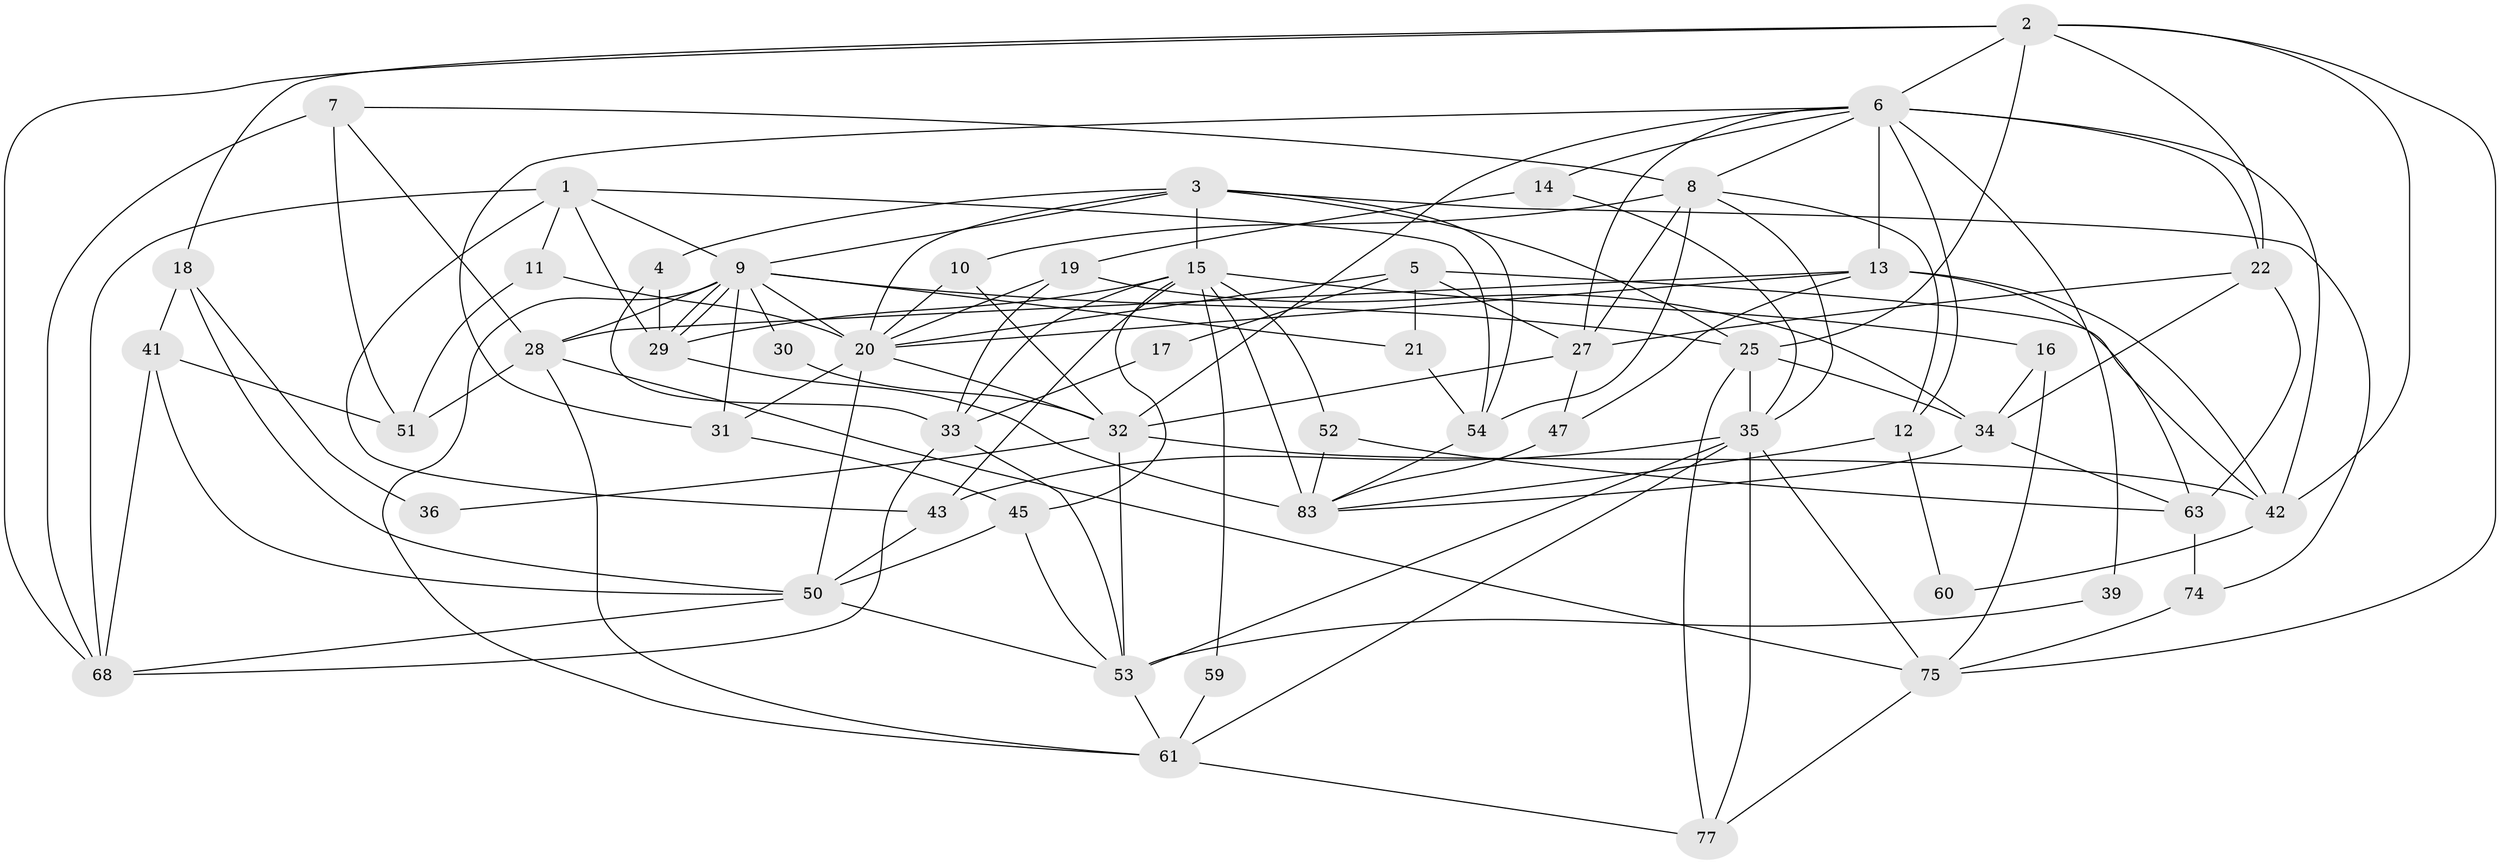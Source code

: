 // Generated by graph-tools (version 1.1) at 2025/24/03/03/25 07:24:03]
// undirected, 53 vertices, 135 edges
graph export_dot {
graph [start="1"]
  node [color=gray90,style=filled];
  1 [super="+79"];
  2 [super="+65"];
  3 [super="+49"];
  4;
  5 [super="+24"];
  6 [super="+37"];
  7 [super="+48"];
  8 [super="+76"];
  9 [super="+26"];
  10 [super="+71"];
  11;
  12;
  13 [super="+72"];
  14;
  15 [super="+23"];
  16;
  17;
  18;
  19;
  20 [super="+64"];
  21;
  22 [super="+80"];
  25 [super="+56"];
  27 [super="+81"];
  28 [super="+38"];
  29;
  30;
  31 [super="+44"];
  32 [super="+57"];
  33 [super="+40"];
  34 [super="+62"];
  35 [super="+55"];
  36;
  39;
  41 [super="+46"];
  42 [super="+69"];
  43 [super="+58"];
  45;
  47;
  50 [super="+67"];
  51;
  52;
  53 [super="+66"];
  54 [super="+70"];
  59;
  60;
  61 [super="+78"];
  63 [super="+73"];
  68;
  74;
  75 [super="+82"];
  77;
  83 [super="+84"];
  1 -- 9;
  1 -- 29;
  1 -- 68;
  1 -- 43;
  1 -- 11;
  1 -- 54;
  2 -- 22;
  2 -- 68;
  2 -- 18;
  2 -- 6;
  2 -- 42;
  2 -- 75;
  2 -- 25;
  3 -- 74;
  3 -- 20;
  3 -- 54;
  3 -- 9;
  3 -- 4;
  3 -- 15;
  3 -- 25;
  4 -- 29;
  4 -- 33;
  5 -- 21;
  5 -- 27;
  5 -- 17;
  5 -- 42;
  5 -- 20;
  6 -- 31;
  6 -- 14;
  6 -- 39;
  6 -- 42;
  6 -- 12;
  6 -- 22;
  6 -- 32;
  6 -- 13;
  6 -- 27;
  6 -- 8;
  7 -- 28;
  7 -- 68;
  7 -- 8;
  7 -- 51;
  8 -- 27;
  8 -- 10;
  8 -- 35;
  8 -- 54;
  8 -- 12;
  9 -- 29;
  9 -- 29;
  9 -- 21;
  9 -- 25;
  9 -- 30;
  9 -- 20;
  9 -- 31 [weight=2];
  9 -- 28;
  9 -- 61;
  10 -- 20 [weight=2];
  10 -- 32;
  11 -- 20;
  11 -- 51;
  12 -- 83;
  12 -- 60;
  13 -- 28;
  13 -- 47;
  13 -- 42;
  13 -- 63;
  13 -- 20;
  14 -- 19;
  14 -- 35;
  15 -- 29;
  15 -- 33;
  15 -- 43;
  15 -- 45;
  15 -- 16;
  15 -- 52;
  15 -- 59;
  15 -- 83;
  16 -- 75;
  16 -- 34;
  17 -- 33;
  18 -- 50;
  18 -- 36;
  18 -- 41;
  19 -- 34;
  19 -- 33;
  19 -- 20;
  20 -- 32;
  20 -- 50;
  20 -- 31;
  21 -- 54;
  22 -- 27;
  22 -- 34;
  22 -- 63;
  25 -- 34;
  25 -- 35;
  25 -- 77;
  27 -- 47;
  27 -- 32;
  28 -- 51;
  28 -- 61;
  28 -- 75;
  29 -- 83;
  30 -- 32;
  31 -- 45;
  32 -- 36;
  32 -- 42;
  32 -- 53;
  33 -- 68;
  33 -- 53;
  34 -- 83;
  34 -- 63;
  35 -- 75;
  35 -- 53;
  35 -- 61;
  35 -- 43;
  35 -- 77;
  39 -- 53;
  41 -- 51;
  41 -- 50;
  41 -- 68;
  42 -- 60;
  43 -- 50;
  45 -- 53;
  45 -- 50;
  47 -- 83;
  50 -- 53;
  50 -- 68;
  52 -- 83;
  52 -- 63;
  53 -- 61;
  54 -- 83;
  59 -- 61;
  61 -- 77;
  63 -- 74;
  74 -- 75;
  75 -- 77;
}
